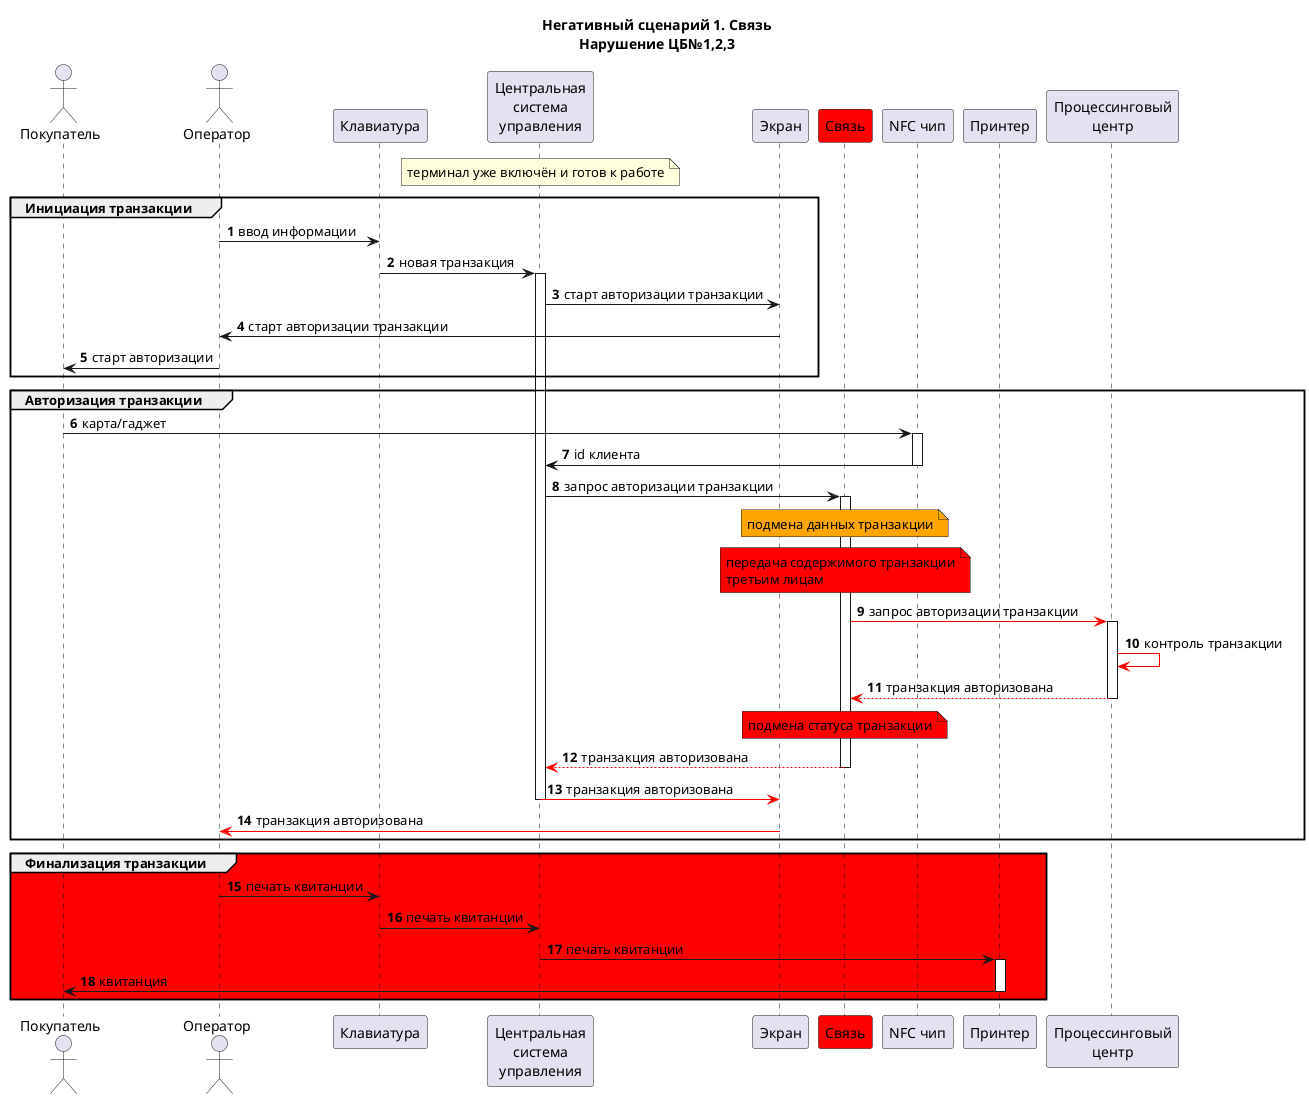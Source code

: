 @startuml
title "Негативный сценарий 1. Связь\nНарушение ЦБ№1,2,3"

autonumber

actor "Покупатель" as client
actor "Оператор" as seller
participant "Клавиатура" as kb
participant "Центральная\nсистема\nуправления" as sys
participant "Экран" as screen
participant "Связь" as conn #red
'participant "Контроль\nАКБ" as batt
participant "NFC чип" as nfc
participant "Принтер" as printer
'participant "Карт-ридер" as card
participant "Процессинговый\nцентр" as proc

note over sys
терминал уже включён и готов к работе
end note

group Инициация транзакции
seller -> kb: ввод информации
kb -> sys++: новая транзакция

sys -> screen: старт авторизации транзакции
screen -> seller: старт авторизации транзакции
seller -> client: старт авторизации
end
group Авторизация транзакции
client -> nfc++: карта/гаджет
nfc -> sys--: id клиента
sys -> conn++: запрос авторизации транзакции
note over conn #orange
подмена данных транзакции
end note
note over conn #red
передача содержимого транзакции
третьим лицам
end note
conn -[#red]> proc++: запрос авторизации транзакции
proc -[#red]> proc: контроль транзакции
proc --[#red]> conn--: транзакция авторизована
note over conn #red
подмена статуса транзакции
end note
conn --[#red]> sys--: транзакция авторизована
sys -[#red]> screen--: транзакция авторизована
screen -[#red]> seller:  транзакция авторизована
end
group #red Финализация транзакции
seller -> kb: печать квитанции
kb -> sys: печать квитанции
sys -> printer--: печать квитанции
activate printer
printer -> client--: квитанция
end
@enduml